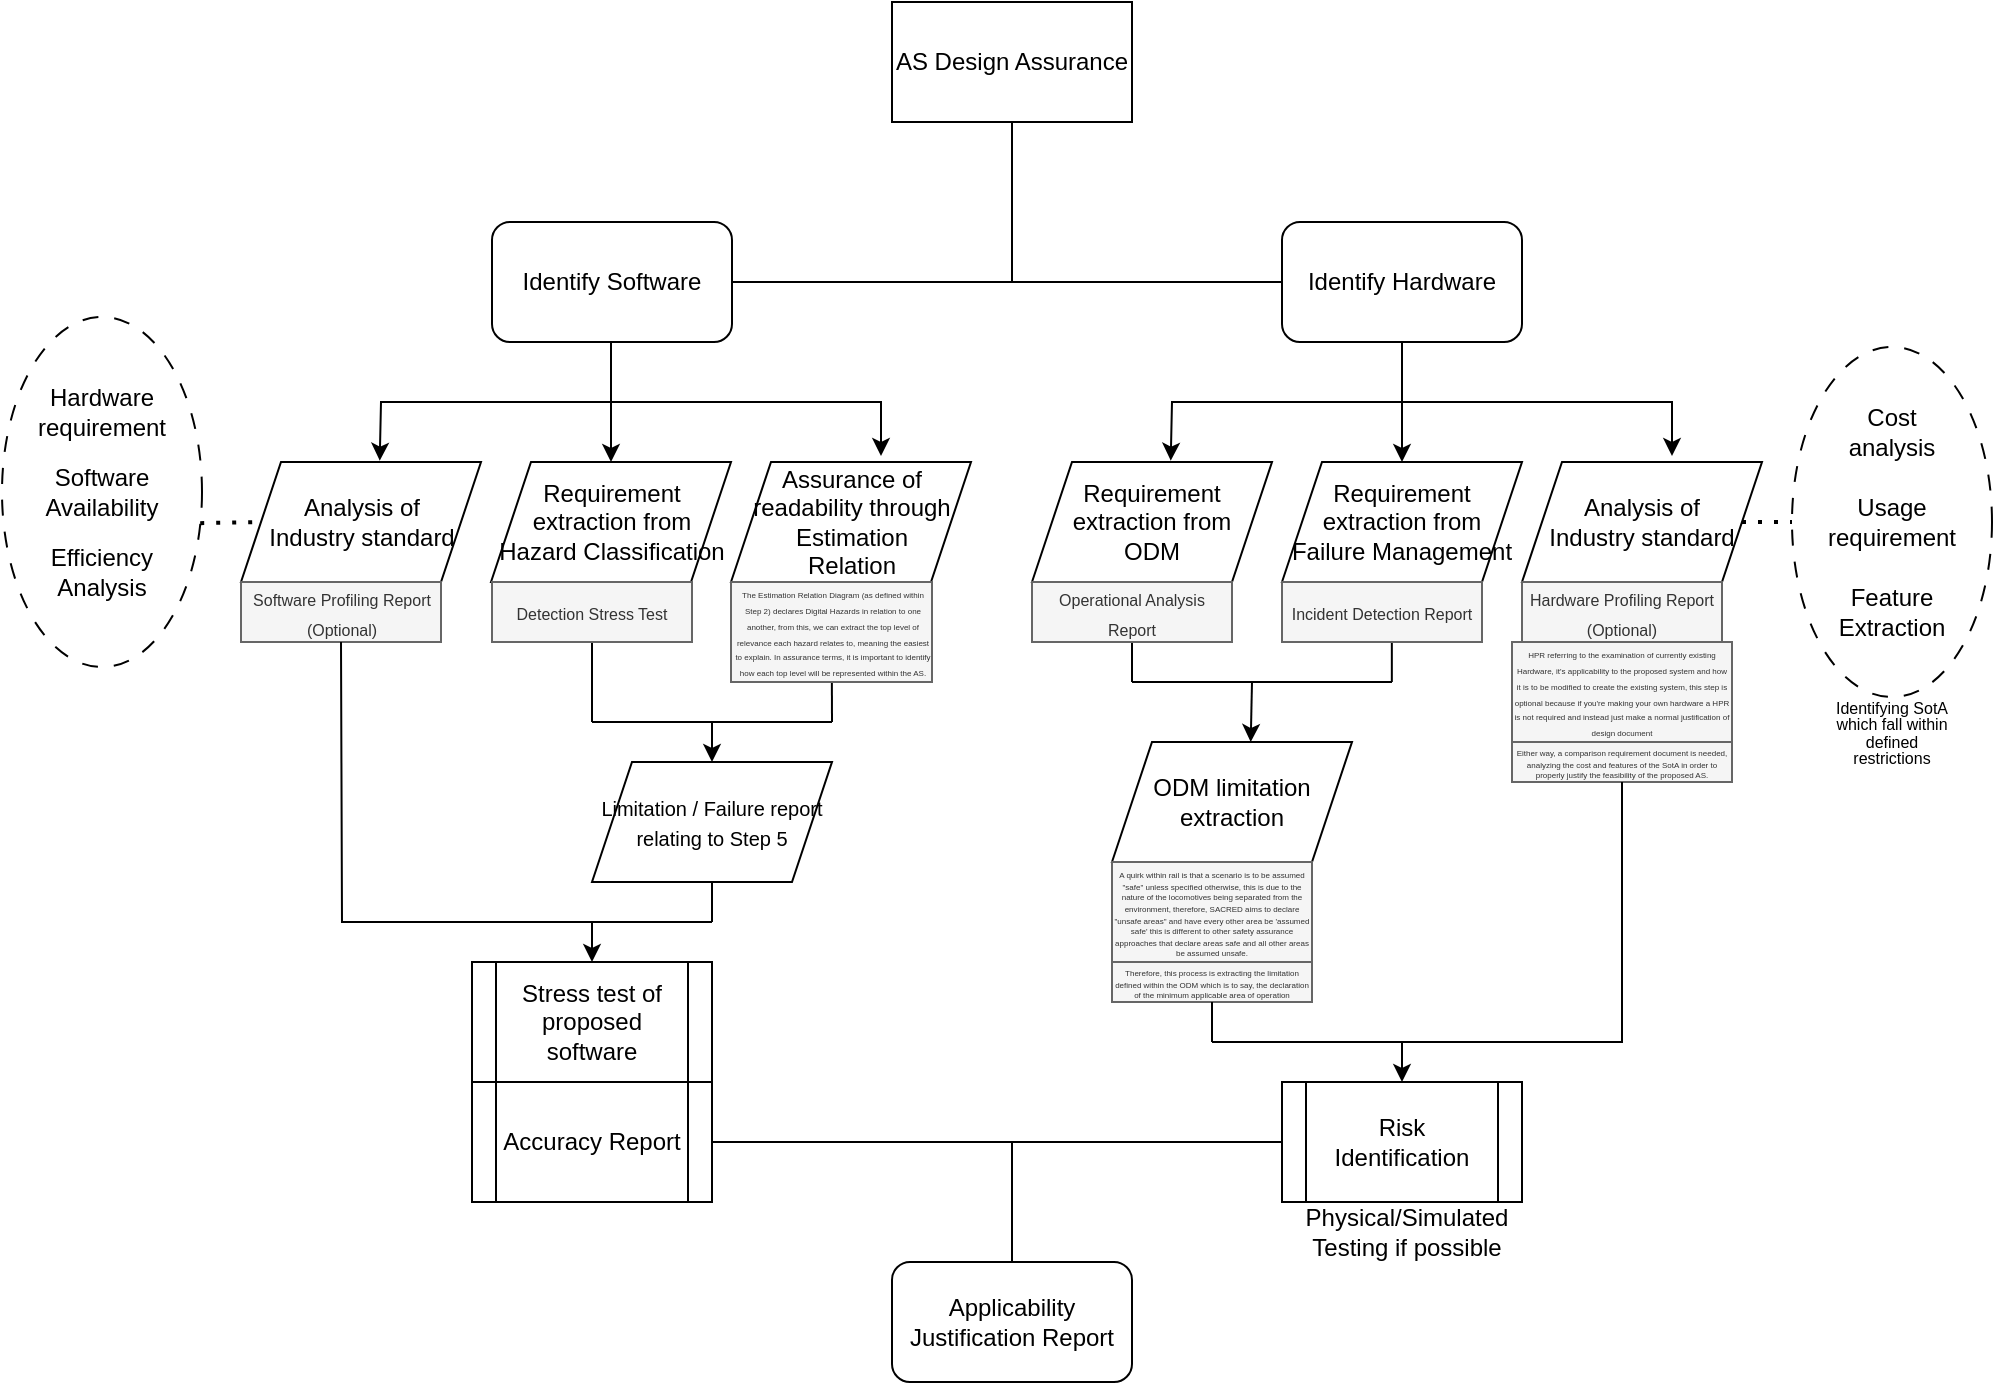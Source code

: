 <mxfile version="21.7.5" type="github">
  <diagram name="Page-1" id="WFNwDV4Vefcgq_tsfiKY">
    <mxGraphModel dx="1247" dy="714" grid="1" gridSize="10" guides="1" tooltips="1" connect="1" arrows="1" fold="1" page="1" pageScale="1" pageWidth="850" pageHeight="1100" math="0" shadow="0">
      <root>
        <mxCell id="0" />
        <mxCell id="1" parent="0" />
        <mxCell id="ahcAF79gHkiVkAypd0kX-71" value="" style="endArrow=none;html=1;rounded=0;entryX=0.5;entryY=0;entryDx=0;entryDy=0;" edge="1" parent="1" target="ahcAF79gHkiVkAypd0kX-64">
          <mxGeometry width="50" height="50" relative="1" as="geometry">
            <mxPoint x="640" y="390" as="sourcePoint" />
            <mxPoint x="800" y="360" as="targetPoint" />
          </mxGeometry>
        </mxCell>
        <mxCell id="ahcAF79gHkiVkAypd0kX-70" value="" style="endArrow=none;html=1;rounded=0;entryX=0.5;entryY=0;entryDx=0;entryDy=0;" edge="1" parent="1" target="ahcAF79gHkiVkAypd0kX-63">
          <mxGeometry width="50" height="50" relative="1" as="geometry">
            <mxPoint x="760" y="390" as="sourcePoint" />
            <mxPoint x="800" y="360" as="targetPoint" />
          </mxGeometry>
        </mxCell>
        <mxCell id="ahcAF79gHkiVkAypd0kX-61" value="" style="ellipse;whiteSpace=wrap;html=1;dashed=1;dashPattern=8 8;" vertex="1" parent="1">
          <mxGeometry x="345" y="187.5" width="100" height="175" as="geometry" />
        </mxCell>
        <mxCell id="ahcAF79gHkiVkAypd0kX-29" value="" style="endArrow=none;html=1;rounded=0;exitX=0.5;exitY=0;exitDx=0;exitDy=0;" edge="1" parent="1" source="ahcAF79gHkiVkAypd0kX-20">
          <mxGeometry width="50" height="50" relative="1" as="geometry">
            <mxPoint x="1010" y="400" as="sourcePoint" />
            <mxPoint x="910" y="370" as="targetPoint" />
          </mxGeometry>
        </mxCell>
        <mxCell id="ahcAF79gHkiVkAypd0kX-28" value="" style="endArrow=none;html=1;rounded=0;exitX=0.5;exitY=0;exitDx=0;exitDy=0;" edge="1" parent="1">
          <mxGeometry width="50" height="50" relative="1" as="geometry">
            <mxPoint x="1039.92" y="320" as="sourcePoint" />
            <mxPoint x="1039.92" y="370" as="targetPoint" />
          </mxGeometry>
        </mxCell>
        <mxCell id="ahcAF79gHkiVkAypd0kX-16" value="" style="ellipse;whiteSpace=wrap;html=1;dashed=1;dashPattern=8 8;" vertex="1" parent="1">
          <mxGeometry x="1240" y="202.5" width="100" height="175" as="geometry" />
        </mxCell>
        <mxCell id="ahcAF79gHkiVkAypd0kX-3" value="AS Design Assurance" style="rounded=0;whiteSpace=wrap;html=1;" vertex="1" parent="1">
          <mxGeometry x="790" y="30" width="120" height="60" as="geometry" />
        </mxCell>
        <mxCell id="ahcAF79gHkiVkAypd0kX-4" value="Identify Hardware" style="rounded=1;whiteSpace=wrap;html=1;" vertex="1" parent="1">
          <mxGeometry x="985" y="140" width="120" height="60" as="geometry" />
        </mxCell>
        <mxCell id="ahcAF79gHkiVkAypd0kX-5" value="Identify Software" style="rounded=1;whiteSpace=wrap;html=1;" vertex="1" parent="1">
          <mxGeometry x="590" y="140" width="120" height="60" as="geometry" />
        </mxCell>
        <mxCell id="ahcAF79gHkiVkAypd0kX-6" value="Analysis of &lt;br&gt;Industry standard" style="shape=parallelogram;perimeter=parallelogramPerimeter;whiteSpace=wrap;html=1;fixedSize=1;" vertex="1" parent="1">
          <mxGeometry x="1105" y="260" width="120" height="60" as="geometry" />
        </mxCell>
        <mxCell id="ahcAF79gHkiVkAypd0kX-7" value="Cost analysis" style="text;html=1;strokeColor=none;fillColor=none;align=center;verticalAlign=middle;whiteSpace=wrap;rounded=0;" vertex="1" parent="1">
          <mxGeometry x="1260" y="230" width="60" height="30" as="geometry" />
        </mxCell>
        <mxCell id="ahcAF79gHkiVkAypd0kX-8" value="Usage requirement" style="text;html=1;strokeColor=none;fillColor=none;align=center;verticalAlign=middle;whiteSpace=wrap;rounded=0;" vertex="1" parent="1">
          <mxGeometry x="1260" y="275" width="60" height="30" as="geometry" />
        </mxCell>
        <mxCell id="ahcAF79gHkiVkAypd0kX-9" value="" style="endArrow=classic;html=1;rounded=0;exitX=0.5;exitY=1;exitDx=0;exitDy=0;entryX=0.625;entryY=-0.05;entryDx=0;entryDy=0;entryPerimeter=0;" edge="1" parent="1" source="ahcAF79gHkiVkAypd0kX-4" target="ahcAF79gHkiVkAypd0kX-6">
          <mxGeometry width="50" height="50" relative="1" as="geometry">
            <mxPoint x="940" y="470" as="sourcePoint" />
            <mxPoint x="990" y="420" as="targetPoint" />
            <Array as="points">
              <mxPoint x="1045" y="230" />
              <mxPoint x="1180" y="230" />
            </Array>
          </mxGeometry>
        </mxCell>
        <mxCell id="ahcAF79gHkiVkAypd0kX-11" value="Requirement extraction from Failure Management" style="shape=parallelogram;perimeter=parallelogramPerimeter;whiteSpace=wrap;html=1;fixedSize=1;" vertex="1" parent="1">
          <mxGeometry x="985" y="260" width="120" height="60" as="geometry" />
        </mxCell>
        <mxCell id="ahcAF79gHkiVkAypd0kX-12" value="" style="endArrow=classic;html=1;rounded=0;exitX=0.5;exitY=1;exitDx=0;exitDy=0;entryX=0.5;entryY=0;entryDx=0;entryDy=0;" edge="1" parent="1" source="ahcAF79gHkiVkAypd0kX-4" target="ahcAF79gHkiVkAypd0kX-11">
          <mxGeometry width="50" height="50" relative="1" as="geometry">
            <mxPoint x="940" y="470" as="sourcePoint" />
            <mxPoint x="990" y="420" as="targetPoint" />
          </mxGeometry>
        </mxCell>
        <mxCell id="ahcAF79gHkiVkAypd0kX-13" value="Requirement extraction from &lt;br&gt;ODM" style="shape=parallelogram;perimeter=parallelogramPerimeter;whiteSpace=wrap;html=1;fixedSize=1;" vertex="1" parent="1">
          <mxGeometry x="860" y="260" width="120" height="60" as="geometry" />
        </mxCell>
        <mxCell id="ahcAF79gHkiVkAypd0kX-14" value="" style="endArrow=classic;html=1;rounded=0;entryX=0.578;entryY=-0.011;entryDx=0;entryDy=0;entryPerimeter=0;" edge="1" parent="1" target="ahcAF79gHkiVkAypd0kX-13">
          <mxGeometry width="50" height="50" relative="1" as="geometry">
            <mxPoint x="1050" y="230" as="sourcePoint" />
            <mxPoint x="970" y="270" as="targetPoint" />
            <Array as="points">
              <mxPoint x="930" y="230" />
            </Array>
          </mxGeometry>
        </mxCell>
        <mxCell id="ahcAF79gHkiVkAypd0kX-15" value="Feature Extraction" style="text;html=1;strokeColor=none;fillColor=none;align=center;verticalAlign=middle;whiteSpace=wrap;rounded=0;" vertex="1" parent="1">
          <mxGeometry x="1260" y="320" width="60" height="30" as="geometry" />
        </mxCell>
        <mxCell id="ahcAF79gHkiVkAypd0kX-17" value="" style="endArrow=none;dashed=1;html=1;dashPattern=1 3;strokeWidth=2;rounded=0;exitX=1;exitY=0.5;exitDx=0;exitDy=0;entryX=0;entryY=0.5;entryDx=0;entryDy=0;" edge="1" parent="1" source="ahcAF79gHkiVkAypd0kX-6" target="ahcAF79gHkiVkAypd0kX-16">
          <mxGeometry width="50" height="50" relative="1" as="geometry">
            <mxPoint x="1130" y="340" as="sourcePoint" />
            <mxPoint x="1180" y="290" as="targetPoint" />
          </mxGeometry>
        </mxCell>
        <mxCell id="ahcAF79gHkiVkAypd0kX-18" value="" style="endArrow=none;html=1;rounded=0;entryX=1;entryY=0.5;entryDx=0;entryDy=0;exitX=0;exitY=0.5;exitDx=0;exitDy=0;" edge="1" parent="1" source="ahcAF79gHkiVkAypd0kX-4" target="ahcAF79gHkiVkAypd0kX-5">
          <mxGeometry width="50" height="50" relative="1" as="geometry">
            <mxPoint x="1050" y="240" as="sourcePoint" />
            <mxPoint x="1100" y="190" as="targetPoint" />
          </mxGeometry>
        </mxCell>
        <mxCell id="ahcAF79gHkiVkAypd0kX-19" value="" style="endArrow=none;html=1;rounded=0;entryX=0.5;entryY=1;entryDx=0;entryDy=0;" edge="1" parent="1" target="ahcAF79gHkiVkAypd0kX-3">
          <mxGeometry width="50" height="50" relative="1" as="geometry">
            <mxPoint x="850" y="170" as="sourcePoint" />
            <mxPoint x="850" y="100" as="targetPoint" />
          </mxGeometry>
        </mxCell>
        <mxCell id="ahcAF79gHkiVkAypd0kX-20" value="&lt;font style=&quot;font-size: 8px;&quot;&gt;Operational Analysis Report&lt;/font&gt;" style="text;html=1;strokeColor=#666666;fillColor=#f5f5f5;align=center;verticalAlign=middle;whiteSpace=wrap;rounded=0;fontColor=#333333;" vertex="1" parent="1">
          <mxGeometry x="860" y="320" width="100" height="30" as="geometry" />
        </mxCell>
        <mxCell id="ahcAF79gHkiVkAypd0kX-21" value="&lt;font style=&quot;font-size: 8px;&quot;&gt;Incident Detection Report&lt;/font&gt;" style="text;html=1;align=center;verticalAlign=middle;whiteSpace=wrap;rounded=0;fillColor=#f5f5f5;fontColor=#333333;strokeColor=#666666;" vertex="1" parent="1">
          <mxGeometry x="985" y="320" width="100" height="30" as="geometry" />
        </mxCell>
        <mxCell id="ahcAF79gHkiVkAypd0kX-22" value="&lt;font style=&quot;font-size: 8px;&quot;&gt;Hardware Profiling Report&lt;br&gt;(Optional)&lt;br&gt;&lt;/font&gt;" style="text;html=1;strokeColor=#666666;fillColor=#f5f5f5;align=center;verticalAlign=middle;whiteSpace=wrap;rounded=0;fontColor=#333333;" vertex="1" parent="1">
          <mxGeometry x="1105" y="320" width="100" height="30" as="geometry" />
        </mxCell>
        <mxCell id="ahcAF79gHkiVkAypd0kX-23" value="&lt;p style=&quot;line-height: 40%;&quot;&gt;&lt;font style=&quot;font-size: 4px;&quot;&gt;HPR referring to the examination of currently existing Hardware, it&#39;s applicability to the proposed system and how it is to be modified to create the existing system, this step is optional because if you&#39;re making your own hardware a HPR is not required and instead just make a normal justification of design document&lt;/font&gt;&lt;/p&gt;" style="text;html=1;strokeColor=#666666;fillColor=#f5f5f5;align=center;verticalAlign=middle;whiteSpace=wrap;rounded=0;fontColor=#333333;" vertex="1" parent="1">
          <mxGeometry x="1100" y="350" width="110" height="50" as="geometry" />
        </mxCell>
        <mxCell id="ahcAF79gHkiVkAypd0kX-24" value="&lt;p style=&quot;line-height: 20%;&quot;&gt;&lt;font style=&quot;font-size: 4px;&quot;&gt;Either way, a comparison requirement document is needed, analyzing the cost and features of the SotA in order to properly justify the feasibility of the proposed AS.&lt;/font&gt;&lt;/p&gt;" style="text;html=1;strokeColor=#666666;fillColor=#f5f5f5;align=center;verticalAlign=middle;whiteSpace=wrap;rounded=0;fontColor=#333333;" vertex="1" parent="1">
          <mxGeometry x="1100" y="400" width="110" height="20" as="geometry" />
        </mxCell>
        <mxCell id="ahcAF79gHkiVkAypd0kX-25" value="" style="endArrow=none;html=1;rounded=0;" edge="1" parent="1">
          <mxGeometry width="50" height="50" relative="1" as="geometry">
            <mxPoint x="910" y="370" as="sourcePoint" />
            <mxPoint x="1040" y="370" as="targetPoint" />
          </mxGeometry>
        </mxCell>
        <mxCell id="ahcAF79gHkiVkAypd0kX-26" value="ODM limitation extraction" style="shape=parallelogram;perimeter=parallelogramPerimeter;whiteSpace=wrap;html=1;fixedSize=1;" vertex="1" parent="1">
          <mxGeometry x="900" y="400" width="120" height="60" as="geometry" />
        </mxCell>
        <mxCell id="ahcAF79gHkiVkAypd0kX-27" value="" style="endArrow=classic;html=1;rounded=0;entryX=0.578;entryY=0;entryDx=0;entryDy=0;entryPerimeter=0;" edge="1" parent="1" target="ahcAF79gHkiVkAypd0kX-26">
          <mxGeometry width="50" height="50" relative="1" as="geometry">
            <mxPoint x="970" y="370" as="sourcePoint" />
            <mxPoint x="1100" y="320" as="targetPoint" />
          </mxGeometry>
        </mxCell>
        <mxCell id="ahcAF79gHkiVkAypd0kX-30" value="&lt;p style=&quot;line-height: 30%;&quot;&gt;&lt;font style=&quot;font-size: 4px;&quot;&gt;A quirk within rail is that a scenario is to be assumed &quot;safe&quot; unless specified otherwise, this is due to the nature of the locomotives being separated from the environment, therefore, SACRED aims to declare &quot;unsafe areas&quot; and have every other area be &#39;assumed safe&#39; this is different to other safety assurance approaches that declare areas safe and all other areas be assumed unsafe.&lt;/font&gt;&lt;/p&gt;" style="text;html=1;strokeColor=#666666;fillColor=#f5f5f5;align=center;verticalAlign=middle;whiteSpace=wrap;rounded=0;fontColor=#333333;" vertex="1" parent="1">
          <mxGeometry x="900" y="460" width="100" height="50" as="geometry" />
        </mxCell>
        <mxCell id="ahcAF79gHkiVkAypd0kX-31" value="&lt;p style=&quot;line-height: 20%;&quot;&gt;&lt;font style=&quot;font-size: 4px;&quot;&gt;Therefore, this process is extracting the limitation defined within the ODM which is to say, the declaration of the minimum applicable area of operation&lt;/font&gt;&lt;/p&gt;" style="text;html=1;strokeColor=#666666;fillColor=#f5f5f5;align=center;verticalAlign=middle;whiteSpace=wrap;rounded=0;fontColor=#333333;" vertex="1" parent="1">
          <mxGeometry x="900" y="510" width="100" height="20" as="geometry" />
        </mxCell>
        <mxCell id="ahcAF79gHkiVkAypd0kX-32" value="Risk Identification" style="shape=process;whiteSpace=wrap;html=1;backgroundOutline=1;" vertex="1" parent="1">
          <mxGeometry x="985" y="570" width="120" height="60" as="geometry" />
        </mxCell>
        <mxCell id="ahcAF79gHkiVkAypd0kX-33" value="" style="endArrow=none;html=1;rounded=0;entryX=0.5;entryY=1;entryDx=0;entryDy=0;" edge="1" parent="1" target="ahcAF79gHkiVkAypd0kX-24">
          <mxGeometry width="50" height="50" relative="1" as="geometry">
            <mxPoint x="950" y="550" as="sourcePoint" />
            <mxPoint x="1030" y="460" as="targetPoint" />
            <Array as="points">
              <mxPoint x="1155" y="550" />
            </Array>
          </mxGeometry>
        </mxCell>
        <mxCell id="ahcAF79gHkiVkAypd0kX-34" value="" style="endArrow=none;html=1;rounded=0;entryX=0.5;entryY=1;entryDx=0;entryDy=0;" edge="1" parent="1" target="ahcAF79gHkiVkAypd0kX-31">
          <mxGeometry width="50" height="50" relative="1" as="geometry">
            <mxPoint x="950" y="550" as="sourcePoint" />
            <mxPoint x="990" y="510" as="targetPoint" />
          </mxGeometry>
        </mxCell>
        <mxCell id="ahcAF79gHkiVkAypd0kX-35" value="" style="endArrow=classic;html=1;rounded=0;entryX=0.5;entryY=0;entryDx=0;entryDy=0;" edge="1" parent="1" target="ahcAF79gHkiVkAypd0kX-32">
          <mxGeometry width="50" height="50" relative="1" as="geometry">
            <mxPoint x="1045" y="550" as="sourcePoint" />
            <mxPoint x="1100" y="530" as="targetPoint" />
          </mxGeometry>
        </mxCell>
        <mxCell id="ahcAF79gHkiVkAypd0kX-36" value="Physical/Simulated Testing if possible" style="text;html=1;strokeColor=none;fillColor=none;align=center;verticalAlign=middle;whiteSpace=wrap;rounded=0;" vertex="1" parent="1">
          <mxGeometry x="995" y="630" width="105" height="30" as="geometry" />
        </mxCell>
        <mxCell id="ahcAF79gHkiVkAypd0kX-51" value="Assurance of readability through Estimation&lt;br&gt;Relation" style="shape=parallelogram;perimeter=parallelogramPerimeter;whiteSpace=wrap;html=1;fixedSize=1;" vertex="1" parent="1">
          <mxGeometry x="709.5" y="260" width="120" height="60" as="geometry" />
        </mxCell>
        <mxCell id="ahcAF79gHkiVkAypd0kX-52" value="" style="endArrow=classic;html=1;rounded=0;exitX=0.5;exitY=1;exitDx=0;exitDy=0;entryX=0.625;entryY=-0.05;entryDx=0;entryDy=0;entryPerimeter=0;" edge="1" parent="1" target="ahcAF79gHkiVkAypd0kX-51">
          <mxGeometry width="50" height="50" relative="1" as="geometry">
            <mxPoint x="649.5" y="200" as="sourcePoint" />
            <mxPoint x="594.5" y="420" as="targetPoint" />
            <Array as="points">
              <mxPoint x="649.5" y="230" />
              <mxPoint x="784.5" y="230" />
            </Array>
          </mxGeometry>
        </mxCell>
        <mxCell id="ahcAF79gHkiVkAypd0kX-53" value="Requirement extraction from Hazard Classification" style="shape=parallelogram;perimeter=parallelogramPerimeter;whiteSpace=wrap;html=1;fixedSize=1;" vertex="1" parent="1">
          <mxGeometry x="589.5" y="260" width="120" height="60" as="geometry" />
        </mxCell>
        <mxCell id="ahcAF79gHkiVkAypd0kX-54" value="" style="endArrow=classic;html=1;rounded=0;exitX=0.5;exitY=1;exitDx=0;exitDy=0;entryX=0.5;entryY=0;entryDx=0;entryDy=0;" edge="1" parent="1" target="ahcAF79gHkiVkAypd0kX-53">
          <mxGeometry width="50" height="50" relative="1" as="geometry">
            <mxPoint x="649.5" y="200" as="sourcePoint" />
            <mxPoint x="594.5" y="420" as="targetPoint" />
          </mxGeometry>
        </mxCell>
        <mxCell id="ahcAF79gHkiVkAypd0kX-55" value="Analysis of&lt;br style=&quot;border-color: var(--border-color);&quot;&gt;Industry standard" style="shape=parallelogram;perimeter=parallelogramPerimeter;whiteSpace=wrap;html=1;fixedSize=1;" vertex="1" parent="1">
          <mxGeometry x="464.5" y="260" width="120" height="60" as="geometry" />
        </mxCell>
        <mxCell id="ahcAF79gHkiVkAypd0kX-56" value="" style="endArrow=classic;html=1;rounded=0;entryX=0.578;entryY=-0.011;entryDx=0;entryDy=0;entryPerimeter=0;" edge="1" parent="1" target="ahcAF79gHkiVkAypd0kX-55">
          <mxGeometry width="50" height="50" relative="1" as="geometry">
            <mxPoint x="654.5" y="230" as="sourcePoint" />
            <mxPoint x="574.5" y="270" as="targetPoint" />
            <Array as="points">
              <mxPoint x="534.5" y="230" />
            </Array>
          </mxGeometry>
        </mxCell>
        <mxCell id="ahcAF79gHkiVkAypd0kX-57" value="&lt;p style=&quot;line-height: 60%;&quot;&gt;&lt;font style=&quot;font-size: 8px;&quot;&gt;Identifying SotA which fall within defined restrictions&lt;/font&gt;&lt;/p&gt;" style="text;html=1;strokeColor=none;fillColor=none;align=center;verticalAlign=middle;whiteSpace=wrap;rounded=0;" vertex="1" parent="1">
          <mxGeometry x="1260" y="380" width="60" height="30" as="geometry" />
        </mxCell>
        <mxCell id="ahcAF79gHkiVkAypd0kX-58" value="Hardware requirement" style="text;html=1;strokeColor=none;fillColor=none;align=center;verticalAlign=middle;whiteSpace=wrap;rounded=0;" vertex="1" parent="1">
          <mxGeometry x="365" y="220" width="60" height="30" as="geometry" />
        </mxCell>
        <mxCell id="ahcAF79gHkiVkAypd0kX-59" value="Software Availability" style="text;html=1;strokeColor=none;fillColor=none;align=center;verticalAlign=middle;whiteSpace=wrap;rounded=0;" vertex="1" parent="1">
          <mxGeometry x="365" y="260" width="60" height="30" as="geometry" />
        </mxCell>
        <mxCell id="ahcAF79gHkiVkAypd0kX-60" value="Efficiency Analysis" style="text;html=1;strokeColor=none;fillColor=none;align=center;verticalAlign=middle;whiteSpace=wrap;rounded=0;" vertex="1" parent="1">
          <mxGeometry x="365" y="300" width="60" height="30" as="geometry" />
        </mxCell>
        <mxCell id="ahcAF79gHkiVkAypd0kX-62" value="" style="endArrow=none;dashed=1;html=1;dashPattern=1 3;strokeWidth=2;rounded=0;exitX=0.991;exitY=0.589;exitDx=0;exitDy=0;exitPerimeter=0;entryX=0;entryY=0.5;entryDx=0;entryDy=0;" edge="1" parent="1" source="ahcAF79gHkiVkAypd0kX-61" target="ahcAF79gHkiVkAypd0kX-55">
          <mxGeometry width="50" height="50" relative="1" as="geometry">
            <mxPoint x="740" y="380" as="sourcePoint" />
            <mxPoint x="790" y="330" as="targetPoint" />
          </mxGeometry>
        </mxCell>
        <mxCell id="ahcAF79gHkiVkAypd0kX-63" value="&lt;p style=&quot;line-height: 40%;&quot;&gt;&lt;font style=&quot;font-size: 4px;&quot;&gt;The Estimation Relation Diagram (as defined within Step 2) declares Digital Hazards in relation to one another, from this, we can extract the top level of relevance each hazard relates to, meaning the easiest to explain. In assurance terms, it is important to identify how each top level will be represented within the AS.&lt;/font&gt;&lt;/p&gt;" style="text;html=1;strokeColor=#666666;fillColor=#f5f5f5;align=center;verticalAlign=middle;whiteSpace=wrap;rounded=0;fontColor=#333333;" vertex="1" parent="1">
          <mxGeometry x="709.5" y="320" width="100.5" height="50" as="geometry" />
        </mxCell>
        <mxCell id="ahcAF79gHkiVkAypd0kX-64" value="&lt;font style=&quot;font-size: 8px;&quot;&gt;Detection Stress Test&lt;/font&gt;" style="text;html=1;strokeColor=#666666;fillColor=#f5f5f5;align=center;verticalAlign=middle;whiteSpace=wrap;rounded=0;fontColor=#333333;" vertex="1" parent="1">
          <mxGeometry x="590" y="320" width="100" height="30" as="geometry" />
        </mxCell>
        <mxCell id="ahcAF79gHkiVkAypd0kX-65" value="Applicability Justification Report" style="rounded=1;whiteSpace=wrap;html=1;" vertex="1" parent="1">
          <mxGeometry x="790" y="660" width="120" height="60" as="geometry" />
        </mxCell>
        <mxCell id="ahcAF79gHkiVkAypd0kX-66" value="" style="endArrow=none;html=1;rounded=0;entryX=0;entryY=0.5;entryDx=0;entryDy=0;exitX=0.5;exitY=0;exitDx=0;exitDy=0;" edge="1" parent="1" source="ahcAF79gHkiVkAypd0kX-65" target="ahcAF79gHkiVkAypd0kX-32">
          <mxGeometry width="50" height="50" relative="1" as="geometry">
            <mxPoint x="800" y="570" as="sourcePoint" />
            <mxPoint x="850" y="520" as="targetPoint" />
            <Array as="points">
              <mxPoint x="850" y="600" />
            </Array>
          </mxGeometry>
        </mxCell>
        <mxCell id="ahcAF79gHkiVkAypd0kX-67" value="Accuracy Report" style="shape=process;whiteSpace=wrap;html=1;backgroundOutline=1;" vertex="1" parent="1">
          <mxGeometry x="580" y="570" width="120" height="60" as="geometry" />
        </mxCell>
        <mxCell id="ahcAF79gHkiVkAypd0kX-68" value="" style="endArrow=none;html=1;rounded=0;" edge="1" parent="1" source="ahcAF79gHkiVkAypd0kX-67">
          <mxGeometry width="50" height="50" relative="1" as="geometry">
            <mxPoint x="810" y="690" as="sourcePoint" />
            <mxPoint x="850" y="600" as="targetPoint" />
          </mxGeometry>
        </mxCell>
        <mxCell id="ahcAF79gHkiVkAypd0kX-69" value="&lt;font style=&quot;font-size: 10px;&quot;&gt;Limitation / Failure report relating to Step 5&lt;/font&gt;" style="shape=parallelogram;perimeter=parallelogramPerimeter;whiteSpace=wrap;html=1;fixedSize=1;" vertex="1" parent="1">
          <mxGeometry x="640" y="410" width="120" height="60" as="geometry" />
        </mxCell>
        <mxCell id="ahcAF79gHkiVkAypd0kX-72" value="" style="endArrow=none;html=1;rounded=0;" edge="1" parent="1">
          <mxGeometry width="50" height="50" relative="1" as="geometry">
            <mxPoint x="640" y="390" as="sourcePoint" />
            <mxPoint x="760" y="390" as="targetPoint" />
          </mxGeometry>
        </mxCell>
        <mxCell id="ahcAF79gHkiVkAypd0kX-73" value="" style="endArrow=classic;html=1;rounded=0;entryX=0.5;entryY=0;entryDx=0;entryDy=0;" edge="1" parent="1" target="ahcAF79gHkiVkAypd0kX-69">
          <mxGeometry width="50" height="50" relative="1" as="geometry">
            <mxPoint x="700" y="390" as="sourcePoint" />
            <mxPoint x="780" y="360" as="targetPoint" />
          </mxGeometry>
        </mxCell>
        <mxCell id="ahcAF79gHkiVkAypd0kX-74" value="&lt;font style=&quot;font-size: 8px;&quot;&gt;Software Profiling Report&lt;br&gt;(Optional)&lt;br&gt;&lt;/font&gt;" style="text;html=1;strokeColor=#666666;fillColor=#f5f5f5;align=center;verticalAlign=middle;whiteSpace=wrap;rounded=0;fontColor=#333333;" vertex="1" parent="1">
          <mxGeometry x="464.5" y="320" width="100" height="30" as="geometry" />
        </mxCell>
        <mxCell id="ahcAF79gHkiVkAypd0kX-76" value="Stress test of proposed software" style="shape=process;whiteSpace=wrap;html=1;backgroundOutline=1;" vertex="1" parent="1">
          <mxGeometry x="580" y="510" width="120" height="60" as="geometry" />
        </mxCell>
        <mxCell id="ahcAF79gHkiVkAypd0kX-77" value="" style="endArrow=none;html=1;rounded=0;entryX=0.5;entryY=1;entryDx=0;entryDy=0;" edge="1" parent="1" target="ahcAF79gHkiVkAypd0kX-74">
          <mxGeometry width="50" height="50" relative="1" as="geometry">
            <mxPoint x="700" y="490" as="sourcePoint" />
            <mxPoint x="720" y="450" as="targetPoint" />
            <Array as="points">
              <mxPoint x="515" y="490" />
            </Array>
          </mxGeometry>
        </mxCell>
        <mxCell id="ahcAF79gHkiVkAypd0kX-78" value="" style="endArrow=none;html=1;rounded=0;exitX=0.5;exitY=1;exitDx=0;exitDy=0;" edge="1" parent="1" source="ahcAF79gHkiVkAypd0kX-69">
          <mxGeometry width="50" height="50" relative="1" as="geometry">
            <mxPoint x="600" y="510" as="sourcePoint" />
            <mxPoint x="700" y="490" as="targetPoint" />
          </mxGeometry>
        </mxCell>
        <mxCell id="ahcAF79gHkiVkAypd0kX-79" value="" style="endArrow=classic;html=1;rounded=0;entryX=0.5;entryY=0;entryDx=0;entryDy=0;" edge="1" parent="1" target="ahcAF79gHkiVkAypd0kX-76">
          <mxGeometry width="50" height="50" relative="1" as="geometry">
            <mxPoint x="640" y="490" as="sourcePoint" />
            <mxPoint x="650" y="460" as="targetPoint" />
          </mxGeometry>
        </mxCell>
      </root>
    </mxGraphModel>
  </diagram>
</mxfile>
